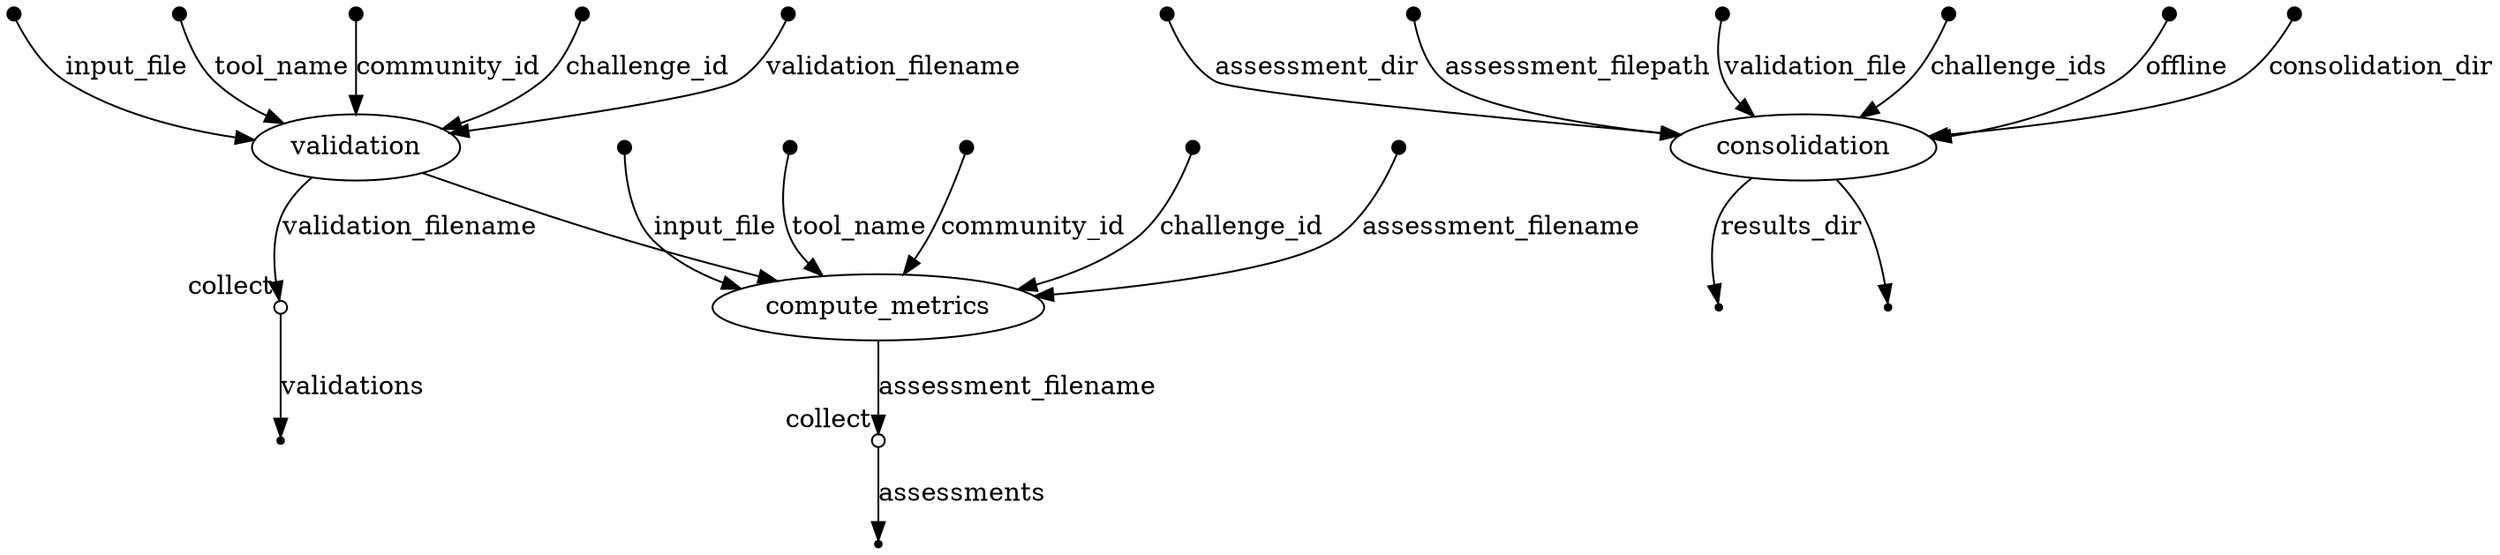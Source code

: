 digraph "DAG" {
v0 [shape=point,label="",fixedsize=true,width=0.1];
v5 [label="validation"];
v0 -> v5 [label="input_file"];

v1 [shape=point,label="",fixedsize=true,width=0.1];
v5 [label="validation"];
v1 -> v5 [label="tool_name"];

v2 [shape=point,label="",fixedsize=true,width=0.1];
v5 [label="validation"];
v2 -> v5 [label="community_id"];

v3 [shape=point,label="",fixedsize=true,width=0.1];
v5 [label="validation"];
v3 -> v5 [label="challenge_id"];

v4 [shape=point,label="",fixedsize=true,width=0.1];
v5 [label="validation"];
v4 -> v5 [label="validation_filename"];

v5 [label="validation"];
v13 [label="compute_metrics"];
v5 -> v13;

v5 [label="validation"];
v6 [shape=circle,label="",fixedsize=true,width=0.1,xlabel="collect"];
v5 -> v6 [label="validation_filename"];

v6 [shape=circle,label="",fixedsize=true,width=0.1,xlabel="collect"];
v7 [shape=point];
v6 -> v7 [label="validations"];

v8 [shape=point,label="",fixedsize=true,width=0.1];
v13 [label="compute_metrics"];
v8 -> v13 [label="input_file"];

v9 [shape=point,label="",fixedsize=true,width=0.1];
v13 [label="compute_metrics"];
v9 -> v13 [label="tool_name"];

v10 [shape=point,label="",fixedsize=true,width=0.1];
v13 [label="compute_metrics"];
v10 -> v13 [label="community_id"];

v11 [shape=point,label="",fixedsize=true,width=0.1];
v13 [label="compute_metrics"];
v11 -> v13 [label="challenge_id"];

v12 [shape=point,label="",fixedsize=true,width=0.1];
v13 [label="compute_metrics"];
v12 -> v13 [label="assessment_filename"];

v13 [label="compute_metrics"];
v14 [shape=circle,label="",fixedsize=true,width=0.1,xlabel="collect"];
v13 -> v14 [label="assessment_filename"];

v14 [shape=circle,label="",fixedsize=true,width=0.1,xlabel="collect"];
v15 [shape=point];
v14 -> v15 [label="assessments"];

v16 [shape=point,label="",fixedsize=true,width=0.1];
v22 [label="consolidation"];
v16 -> v22 [label="assessment_dir"];

v17 [shape=point,label="",fixedsize=true,width=0.1];
v22 [label="consolidation"];
v17 -> v22 [label="assessment_filepath"];

v18 [shape=point,label="",fixedsize=true,width=0.1];
v22 [label="consolidation"];
v18 -> v22 [label="validation_file"];

v19 [shape=point,label="",fixedsize=true,width=0.1];
v22 [label="consolidation"];
v19 -> v22 [label="challenge_ids"];

v20 [shape=point,label="",fixedsize=true,width=0.1];
v22 [label="consolidation"];
v20 -> v22 [label="offline"];

v21 [shape=point,label="",fixedsize=true,width=0.1];
v22 [label="consolidation"];
v21 -> v22 [label="consolidation_dir"];

v22 [label="consolidation"];
v24 [shape=point];
v22 -> v24 [label="results_dir"];

v22 [label="consolidation"];
v23 [shape=point];
v22 -> v23;

}
